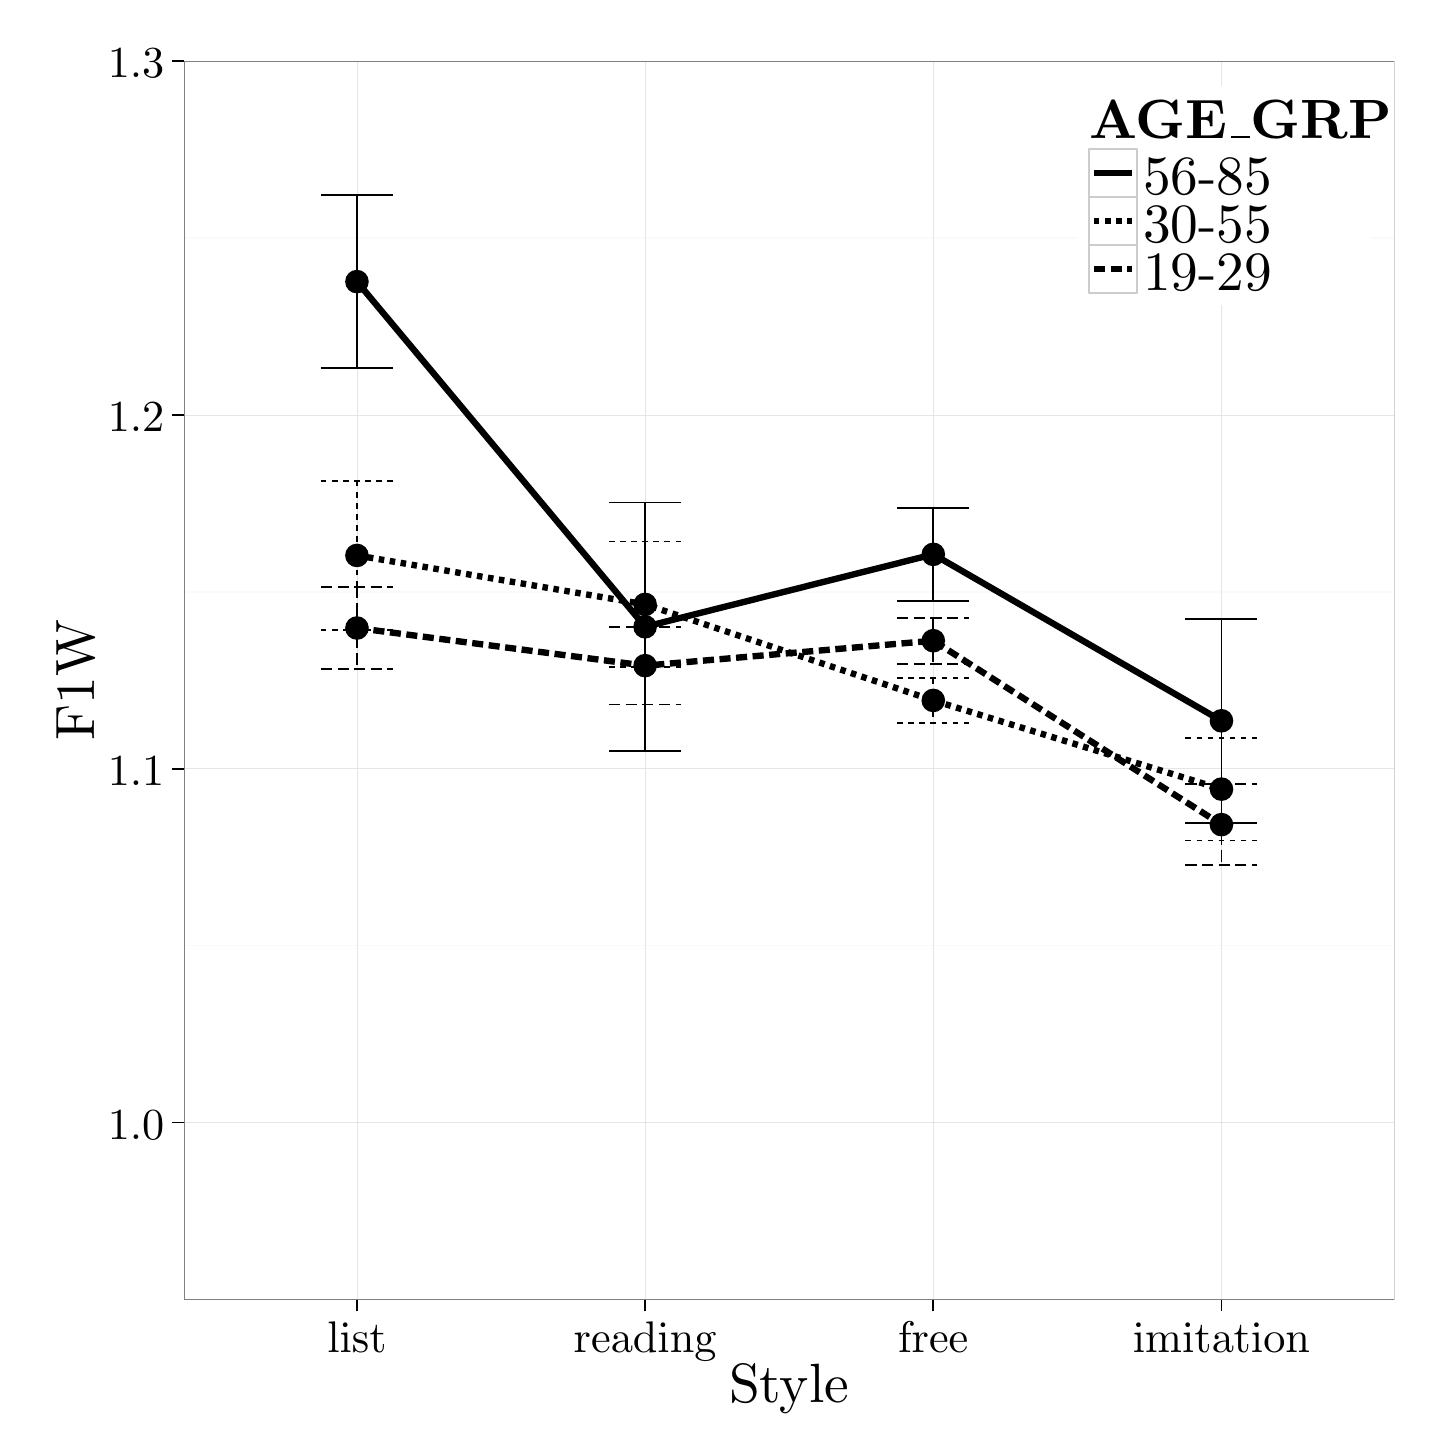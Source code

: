 % Created by tikzDevice version 0.8.1 on 2016-02-09 02:14:48
% !TEX encoding = UTF-8 Unicode
\begin{tikzpicture}[x=1pt,y=1pt]
\definecolor{fillColor}{RGB}{255,255,255}
\path[use as bounding box,fill=fillColor,fill opacity=0.00] (0,0) rectangle (505.89,505.89);
\begin{scope}
\path[clip] (  0.00,  0.00) rectangle (505.89,505.89);
\definecolor{drawColor}{RGB}{255,255,255}
\definecolor{fillColor}{RGB}{255,255,255}

\path[draw=drawColor,line width= 0.6pt,line join=round,line cap=round,fill=fillColor] (  0.00, -0.00) rectangle (505.89,505.89);
\end{scope}
\begin{scope}
\path[clip] ( 56.50, 46.31) rectangle (493.85,493.84);
\definecolor{fillColor}{RGB}{255,255,255}

\path[fill=fillColor] ( 56.50, 46.31) rectangle (493.85,493.84);
\definecolor{drawColor}{gray}{0.98}

\path[draw=drawColor,line width= 0.6pt,line join=round] ( 56.50, 46.31) --
	(493.85, 46.31);

\path[draw=drawColor,line width= 0.6pt,line join=round] ( 56.50,174.18) --
	(493.85,174.18);

\path[draw=drawColor,line width= 0.6pt,line join=round] ( 56.50,302.04) --
	(493.85,302.04);

\path[draw=drawColor,line width= 0.6pt,line join=round] ( 56.50,429.91) --
	(493.85,429.91);
\definecolor{drawColor}{gray}{0.90}

\path[draw=drawColor,line width= 0.2pt,line join=round] ( 56.50,110.24) --
	(493.85,110.24);

\path[draw=drawColor,line width= 0.2pt,line join=round] ( 56.50,238.11) --
	(493.85,238.11);

\path[draw=drawColor,line width= 0.2pt,line join=round] ( 56.50,365.98) --
	(493.85,365.98);

\path[draw=drawColor,line width= 0.2pt,line join=round] ( 56.50,493.84) --
	(493.85,493.84);

\path[draw=drawColor,line width= 0.2pt,line join=round] (118.98, 46.31) --
	(118.98,493.84);

\path[draw=drawColor,line width= 0.2pt,line join=round] (223.11, 46.31) --
	(223.11,493.84);

\path[draw=drawColor,line width= 0.2pt,line join=round] (327.24, 46.31) --
	(327.24,493.84);

\path[draw=drawColor,line width= 0.2pt,line join=round] (431.37, 46.31) --
	(431.37,493.84);
\definecolor{fillColor}{RGB}{0,0,0}

\path[fill=fillColor] (118.98,414.12) circle (  4.27);

\path[fill=fillColor] (118.98,315.18) circle (  4.27);

\path[fill=fillColor] (118.98,288.95) circle (  4.27);

\path[fill=fillColor] (223.11,289.40) circle (  4.27);

\path[fill=fillColor] (223.11,297.48) circle (  4.27);

\path[fill=fillColor] (223.11,275.35) circle (  4.27);

\path[fill=fillColor] (327.24,315.57) circle (  4.27);

\path[fill=fillColor] (327.24,262.78) circle (  4.27);

\path[fill=fillColor] (327.24,284.37) circle (  4.27);

\path[fill=fillColor] (431.37,255.43) circle (  4.27);

\path[fill=fillColor] (431.37,230.74) circle (  4.27);

\path[fill=fillColor] (431.37,217.91) circle (  4.27);
\definecolor{drawColor}{RGB}{0,0,0}

\path[draw=drawColor,line width= 2.3pt,line join=round] (118.98,414.12) --
	(223.11,289.40) --
	(327.24,315.57) --
	(431.37,255.43);

\path[draw=drawColor,line width= 2.3pt,dash pattern=on 2pt off 2pt ,line join=round] (118.98,315.18) --
	(223.11,297.48) --
	(327.24,262.78) --
	(431.37,230.74);

\path[draw=drawColor,line width= 2.3pt,dash pattern=on 4pt off 2pt ,line join=round] (118.98,288.95) --
	(223.11,275.35) --
	(327.24,284.37) --
	(431.37,217.91);

\path[draw=drawColor,line width= 0.6pt,line join=round] (105.96,445.35) --
	(132.00,445.35);

\path[draw=drawColor,line width= 0.6pt,line join=round] (118.98,445.35) --
	(118.98,382.89);

\path[draw=drawColor,line width= 0.6pt,line join=round] (105.96,382.89) --
	(132.00,382.89);

\path[draw=drawColor,line width= 0.6pt,line join=round] (210.09,334.29) --
	(236.13,334.29);

\path[draw=drawColor,line width= 0.6pt,line join=round] (223.11,334.29) --
	(223.11,244.52);

\path[draw=drawColor,line width= 0.6pt,line join=round] (210.09,244.52) --
	(236.13,244.52);

\path[draw=drawColor,line width= 0.6pt,line join=round] (314.22,332.33) --
	(340.25,332.33);

\path[draw=drawColor,line width= 0.6pt,line join=round] (327.24,332.33) --
	(327.24,298.80);

\path[draw=drawColor,line width= 0.6pt,line join=round] (314.22,298.80) --
	(340.25,298.80);

\path[draw=drawColor,line width= 0.6pt,line join=round] (418.35,292.28) --
	(444.38,292.28);

\path[draw=drawColor,line width= 0.6pt,line join=round] (431.37,292.28) --
	(431.37,218.59);

\path[draw=drawColor,line width= 0.6pt,line join=round] (418.35,218.59) --
	(444.38,218.59);

\path[draw=drawColor,line width= 0.6pt,dash pattern=on 2pt off 2pt ,line join=round] (105.96,342.09) --
	(132.00,342.09);

\path[draw=drawColor,line width= 0.6pt,dash pattern=on 2pt off 2pt ,line join=round] (118.98,342.09) --
	(118.98,288.27);

\path[draw=drawColor,line width= 0.6pt,dash pattern=on 2pt off 2pt ,line join=round] (105.96,288.27) --
	(132.00,288.27);

\path[draw=drawColor,line width= 0.6pt,dash pattern=on 2pt off 2pt ,line join=round] (210.09,320.22) --
	(236.13,320.22);

\path[draw=drawColor,line width= 0.6pt,dash pattern=on 2pt off 2pt ,line join=round] (223.11,320.22) --
	(223.11,274.75);

\path[draw=drawColor,line width= 0.6pt,dash pattern=on 2pt off 2pt ,line join=round] (210.09,274.75) --
	(236.13,274.75);

\path[draw=drawColor,line width= 0.6pt,dash pattern=on 2pt off 2pt ,line join=round] (314.22,270.87) --
	(340.25,270.87);

\path[draw=drawColor,line width= 0.6pt,dash pattern=on 2pt off 2pt ,line join=round] (327.24,270.87) --
	(327.24,254.70);

\path[draw=drawColor,line width= 0.6pt,dash pattern=on 2pt off 2pt ,line join=round] (314.22,254.70) --
	(340.25,254.70);

\path[draw=drawColor,line width= 0.6pt,dash pattern=on 2pt off 2pt ,line join=round] (418.35,249.32) --
	(444.38,249.32);

\path[draw=drawColor,line width= 0.6pt,dash pattern=on 2pt off 2pt ,line join=round] (431.37,249.32) --
	(431.37,212.16);

\path[draw=drawColor,line width= 0.6pt,dash pattern=on 2pt off 2pt ,line join=round] (418.35,212.16) --
	(444.38,212.16);

\path[draw=drawColor,line width= 0.6pt,dash pattern=on 4pt off 2pt ,line join=round] (105.96,303.75) --
	(132.00,303.75);

\path[draw=drawColor,line width= 0.6pt,dash pattern=on 4pt off 2pt ,line join=round] (118.98,303.75) --
	(118.98,274.16);

\path[draw=drawColor,line width= 0.6pt,dash pattern=on 4pt off 2pt ,line join=round] (105.96,274.16) --
	(132.00,274.16);

\path[draw=drawColor,line width= 0.6pt,dash pattern=on 4pt off 2pt ,line join=round] (210.09,289.34) --
	(236.13,289.34);

\path[draw=drawColor,line width= 0.6pt,dash pattern=on 4pt off 2pt ,line join=round] (223.11,289.34) --
	(223.11,261.36);

\path[draw=drawColor,line width= 0.6pt,dash pattern=on 4pt off 2pt ,line join=round] (210.09,261.36) --
	(236.13,261.36);

\path[draw=drawColor,line width= 0.6pt,dash pattern=on 4pt off 2pt ,line join=round] (314.22,292.69) --
	(340.25,292.69);

\path[draw=drawColor,line width= 0.6pt,dash pattern=on 4pt off 2pt ,line join=round] (327.24,292.69) --
	(327.24,276.06);

\path[draw=drawColor,line width= 0.6pt,dash pattern=on 4pt off 2pt ,line join=round] (314.22,276.06) --
	(340.25,276.06);

\path[draw=drawColor,line width= 0.6pt,dash pattern=on 4pt off 2pt ,line join=round] (418.35,232.57) --
	(444.38,232.57);

\path[draw=drawColor,line width= 0.6pt,dash pattern=on 4pt off 2pt ,line join=round] (431.37,232.57) --
	(431.37,203.26);

\path[draw=drawColor,line width= 0.6pt,dash pattern=on 4pt off 2pt ,line join=round] (418.35,203.26) --
	(444.38,203.26);
\definecolor{drawColor}{gray}{0.50}

\path[draw=drawColor,line width= 0.6pt,line join=round,line cap=round] ( 56.50, 46.31) rectangle (493.85,493.84);
\end{scope}
\begin{scope}
\path[clip] (  0.00,  0.00) rectangle (505.89,505.89);
\definecolor{drawColor}{RGB}{0,0,0}

\node[text=drawColor,anchor=base east,inner sep=0pt, outer sep=0pt, scale=  1.60] at ( 49.39,104.21) {1.0};

\node[text=drawColor,anchor=base east,inner sep=0pt, outer sep=0pt, scale=  1.60] at ( 49.39,232.08) {1.1};

\node[text=drawColor,anchor=base east,inner sep=0pt, outer sep=0pt, scale=  1.60] at ( 49.39,359.94) {1.2};

\node[text=drawColor,anchor=base east,inner sep=0pt, outer sep=0pt, scale=  1.60] at ( 49.39,487.81) {1.3};
\end{scope}
\begin{scope}
\path[clip] (  0.00,  0.00) rectangle (505.89,505.89);
\definecolor{drawColor}{RGB}{0,0,0}

\path[draw=drawColor,line width= 0.6pt,line join=round] ( 52.24,110.24) --
	( 56.50,110.24);

\path[draw=drawColor,line width= 0.6pt,line join=round] ( 52.24,238.11) --
	( 56.50,238.11);

\path[draw=drawColor,line width= 0.6pt,line join=round] ( 52.24,365.98) --
	( 56.50,365.98);

\path[draw=drawColor,line width= 0.6pt,line join=round] ( 52.24,493.84) --
	( 56.50,493.84);
\end{scope}
\begin{scope}
\path[clip] (  0.00,  0.00) rectangle (505.89,505.89);
\definecolor{drawColor}{RGB}{0,0,0}

\path[draw=drawColor,line width= 0.6pt,line join=round] (118.98, 42.04) --
	(118.98, 46.31);

\path[draw=drawColor,line width= 0.6pt,line join=round] (223.11, 42.04) --
	(223.11, 46.31);

\path[draw=drawColor,line width= 0.6pt,line join=round] (327.24, 42.04) --
	(327.24, 46.31);

\path[draw=drawColor,line width= 0.6pt,line join=round] (431.37, 42.04) --
	(431.37, 46.31);
\end{scope}
\begin{scope}
\path[clip] (  0.00,  0.00) rectangle (505.89,505.89);
\definecolor{drawColor}{RGB}{0,0,0}

\node[text=drawColor,anchor=base,inner sep=0pt, outer sep=0pt, scale=  1.60] at (118.98, 27.13) {list};

\node[text=drawColor,anchor=base,inner sep=0pt, outer sep=0pt, scale=  1.60] at (223.11, 27.13) {reading};

\node[text=drawColor,anchor=base,inner sep=0pt, outer sep=0pt, scale=  1.60] at (327.24, 27.13) {free};

\node[text=drawColor,anchor=base,inner sep=0pt, outer sep=0pt, scale=  1.60] at (431.37, 27.13) {imitation};
\end{scope}
\begin{scope}
\path[clip] (  0.00,  0.00) rectangle (505.89,505.89);
\definecolor{drawColor}{RGB}{0,0,0}

\node[text=drawColor,anchor=base,inner sep=0pt, outer sep=0pt, scale=  2.00] at (275.17,  9.03) {Style};
\end{scope}
\begin{scope}
\path[clip] (  0.00,  0.00) rectangle (505.89,505.89);
\definecolor{drawColor}{RGB}{0,0,0}

\node[text=drawColor,rotate= 90.00,anchor=base,inner sep=0pt, outer sep=0pt, scale=  2.00] at ( 24.12,270.08) {F1W};
\end{scope}
\begin{scope}
\path[clip] (  0.00,  0.00) rectangle (505.89,505.89);
\definecolor{fillColor}{RGB}{255,255,255}

\path[fill=fillColor] (379.28,405.66) rectangle (484.98,484.98);
\end{scope}
\begin{scope}
\path[clip] (  0.00,  0.00) rectangle (505.89,505.89);
\definecolor{drawColor}{RGB}{0,0,0}

\node[text=drawColor,anchor=base west,inner sep=0pt, outer sep=0pt, scale=  2.00] at (383.55,465.96) {\bfseries AGE{\_{}}GRP};
\end{scope}
\begin{scope}
\path[clip] (  0.00,  0.00) rectangle (505.89,505.89);
\definecolor{drawColor}{gray}{0.80}
\definecolor{fillColor}{RGB}{255,255,255}

\path[draw=drawColor,line width= 0.6pt,line join=round,line cap=round,fill=fillColor] (383.55,444.61) rectangle (400.89,461.96);
\end{scope}
\begin{scope}
\path[clip] (  0.00,  0.00) rectangle (505.89,505.89);
\definecolor{drawColor}{RGB}{0,0,0}

\path[draw=drawColor,line width= 2.3pt,line join=round] (385.28,453.29) -- (399.16,453.29);
\end{scope}
\begin{scope}
\path[clip] (  0.00,  0.00) rectangle (505.89,505.89);
\definecolor{drawColor}{RGB}{0,0,0}

\path[draw=drawColor,line width= 0.6pt,line join=round] (385.28,453.29) -- (399.16,453.29);
\end{scope}
\begin{scope}
\path[clip] (  0.00,  0.00) rectangle (505.89,505.89);
\definecolor{drawColor}{gray}{0.80}
\definecolor{fillColor}{RGB}{255,255,255}

\path[draw=drawColor,line width= 0.6pt,line join=round,line cap=round,fill=fillColor] (383.55,427.27) rectangle (400.89,444.61);
\end{scope}
\begin{scope}
\path[clip] (  0.00,  0.00) rectangle (505.89,505.89);
\definecolor{drawColor}{RGB}{0,0,0}

\path[draw=drawColor,line width= 2.3pt,dash pattern=on 2pt off 2pt ,line join=round] (385.28,435.94) -- (399.16,435.94);
\end{scope}
\begin{scope}
\path[clip] (  0.00,  0.00) rectangle (505.89,505.89);
\definecolor{drawColor}{RGB}{0,0,0}

\path[draw=drawColor,line width= 0.6pt,dash pattern=on 2pt off 2pt ,line join=round] (385.28,435.94) -- (399.16,435.94);
\end{scope}
\begin{scope}
\path[clip] (  0.00,  0.00) rectangle (505.89,505.89);
\definecolor{drawColor}{gray}{0.80}
\definecolor{fillColor}{RGB}{255,255,255}

\path[draw=drawColor,line width= 0.6pt,line join=round,line cap=round,fill=fillColor] (383.55,409.92) rectangle (400.89,427.27);
\end{scope}
\begin{scope}
\path[clip] (  0.00,  0.00) rectangle (505.89,505.89);
\definecolor{drawColor}{RGB}{0,0,0}

\path[draw=drawColor,line width= 2.3pt,dash pattern=on 4pt off 2pt ,line join=round] (385.28,418.60) -- (399.16,418.60);
\end{scope}
\begin{scope}
\path[clip] (  0.00,  0.00) rectangle (505.89,505.89);
\definecolor{drawColor}{RGB}{0,0,0}

\path[draw=drawColor,line width= 0.6pt,dash pattern=on 4pt off 2pt ,line join=round] (385.28,418.60) -- (399.16,418.60);
\end{scope}
\begin{scope}
\path[clip] (  0.00,  0.00) rectangle (505.89,505.89);
\definecolor{drawColor}{RGB}{0,0,0}

\node[text=drawColor,anchor=base west,inner sep=0pt, outer sep=0pt, scale=  2.00] at (403.06,445.75) {56-85};
\end{scope}
\begin{scope}
\path[clip] (  0.00,  0.00) rectangle (505.89,505.89);
\definecolor{drawColor}{RGB}{0,0,0}

\node[text=drawColor,anchor=base west,inner sep=0pt, outer sep=0pt, scale=  2.00] at (403.06,428.40) {30-55};
\end{scope}
\begin{scope}
\path[clip] (  0.00,  0.00) rectangle (505.89,505.89);
\definecolor{drawColor}{RGB}{0,0,0}

\node[text=drawColor,anchor=base west,inner sep=0pt, outer sep=0pt, scale=  2.00] at (403.06,411.06) {19-29};
\end{scope}
\end{tikzpicture}
